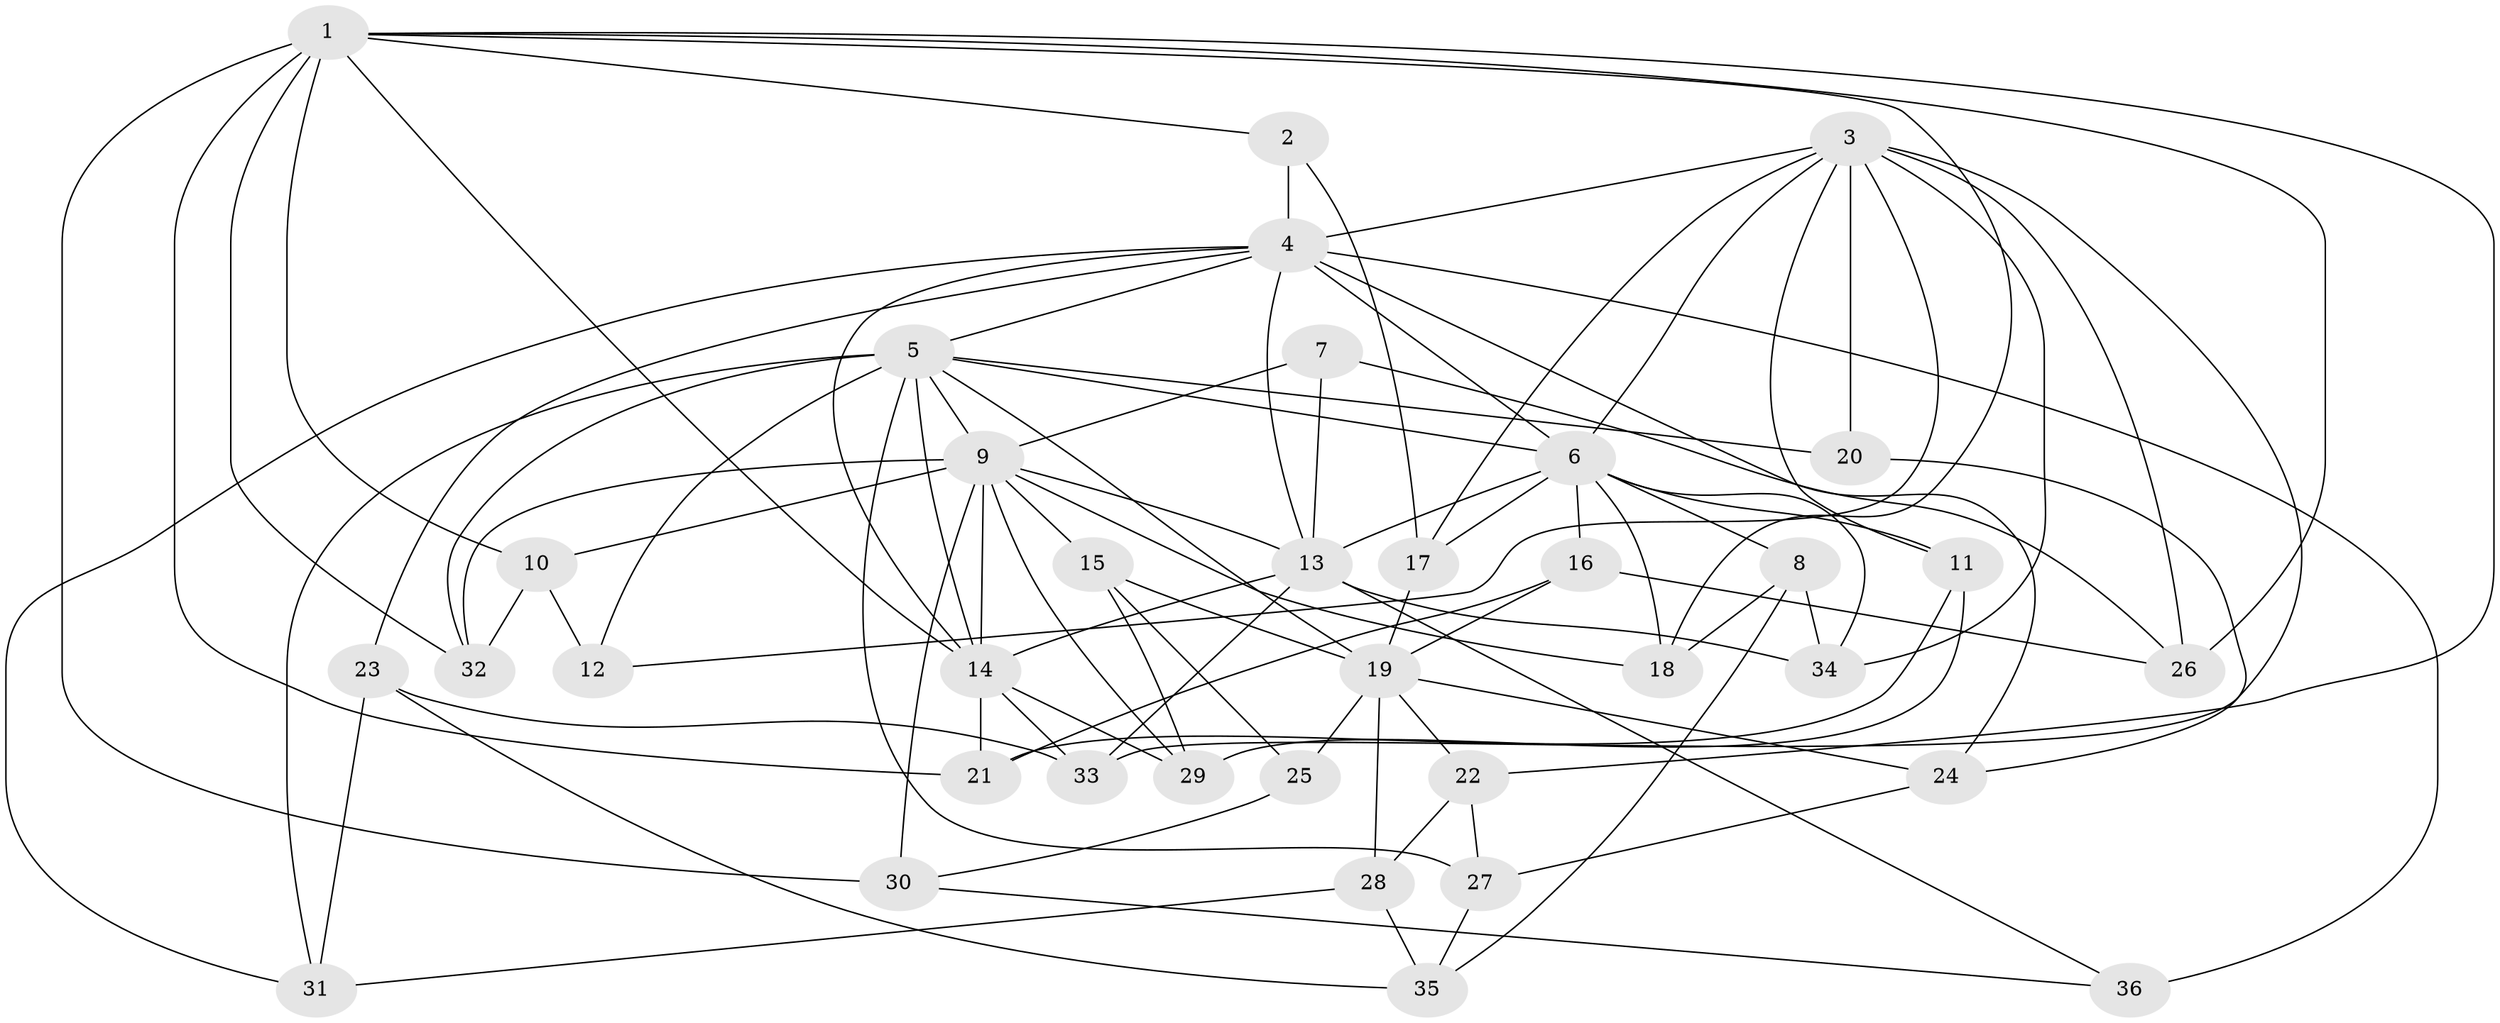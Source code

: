 // original degree distribution, {4: 1.0}
// Generated by graph-tools (version 1.1) at 2025/38/03/09/25 02:38:09]
// undirected, 36 vertices, 92 edges
graph export_dot {
graph [start="1"]
  node [color=gray90,style=filled];
  1;
  2;
  3;
  4;
  5;
  6;
  7;
  8;
  9;
  10;
  11;
  12;
  13;
  14;
  15;
  16;
  17;
  18;
  19;
  20;
  21;
  22;
  23;
  24;
  25;
  26;
  27;
  28;
  29;
  30;
  31;
  32;
  33;
  34;
  35;
  36;
  1 -- 2 [weight=1.0];
  1 -- 10 [weight=1.0];
  1 -- 14 [weight=1.0];
  1 -- 18 [weight=1.0];
  1 -- 21 [weight=1.0];
  1 -- 22 [weight=1.0];
  1 -- 26 [weight=1.0];
  1 -- 30 [weight=2.0];
  1 -- 32 [weight=1.0];
  2 -- 4 [weight=2.0];
  2 -- 17 [weight=1.0];
  3 -- 4 [weight=1.0];
  3 -- 6 [weight=1.0];
  3 -- 11 [weight=1.0];
  3 -- 12 [weight=1.0];
  3 -- 17 [weight=1.0];
  3 -- 20 [weight=2.0];
  3 -- 26 [weight=1.0];
  3 -- 33 [weight=1.0];
  3 -- 34 [weight=1.0];
  4 -- 5 [weight=1.0];
  4 -- 6 [weight=1.0];
  4 -- 13 [weight=1.0];
  4 -- 14 [weight=1.0];
  4 -- 23 [weight=1.0];
  4 -- 24 [weight=1.0];
  4 -- 31 [weight=1.0];
  4 -- 36 [weight=2.0];
  5 -- 6 [weight=1.0];
  5 -- 9 [weight=1.0];
  5 -- 12 [weight=2.0];
  5 -- 14 [weight=1.0];
  5 -- 19 [weight=2.0];
  5 -- 20 [weight=1.0];
  5 -- 27 [weight=1.0];
  5 -- 31 [weight=1.0];
  5 -- 32 [weight=1.0];
  6 -- 8 [weight=1.0];
  6 -- 11 [weight=1.0];
  6 -- 13 [weight=1.0];
  6 -- 16 [weight=1.0];
  6 -- 17 [weight=1.0];
  6 -- 18 [weight=1.0];
  6 -- 34 [weight=1.0];
  7 -- 9 [weight=1.0];
  7 -- 13 [weight=2.0];
  7 -- 26 [weight=1.0];
  8 -- 18 [weight=1.0];
  8 -- 34 [weight=1.0];
  8 -- 35 [weight=1.0];
  9 -- 10 [weight=1.0];
  9 -- 13 [weight=2.0];
  9 -- 14 [weight=1.0];
  9 -- 15 [weight=1.0];
  9 -- 18 [weight=1.0];
  9 -- 29 [weight=1.0];
  9 -- 30 [weight=2.0];
  9 -- 32 [weight=1.0];
  10 -- 12 [weight=1.0];
  10 -- 32 [weight=1.0];
  11 -- 21 [weight=1.0];
  11 -- 29 [weight=1.0];
  13 -- 14 [weight=1.0];
  13 -- 33 [weight=1.0];
  13 -- 34 [weight=1.0];
  13 -- 36 [weight=1.0];
  14 -- 21 [weight=1.0];
  14 -- 29 [weight=1.0];
  14 -- 33 [weight=1.0];
  15 -- 19 [weight=1.0];
  15 -- 25 [weight=1.0];
  15 -- 29 [weight=1.0];
  16 -- 19 [weight=1.0];
  16 -- 21 [weight=1.0];
  16 -- 26 [weight=1.0];
  17 -- 19 [weight=1.0];
  19 -- 22 [weight=1.0];
  19 -- 24 [weight=1.0];
  19 -- 25 [weight=2.0];
  19 -- 28 [weight=1.0];
  20 -- 24 [weight=1.0];
  22 -- 27 [weight=1.0];
  22 -- 28 [weight=1.0];
  23 -- 31 [weight=1.0];
  23 -- 33 [weight=1.0];
  23 -- 35 [weight=1.0];
  24 -- 27 [weight=1.0];
  25 -- 30 [weight=1.0];
  27 -- 35 [weight=1.0];
  28 -- 31 [weight=1.0];
  28 -- 35 [weight=1.0];
  30 -- 36 [weight=1.0];
}
